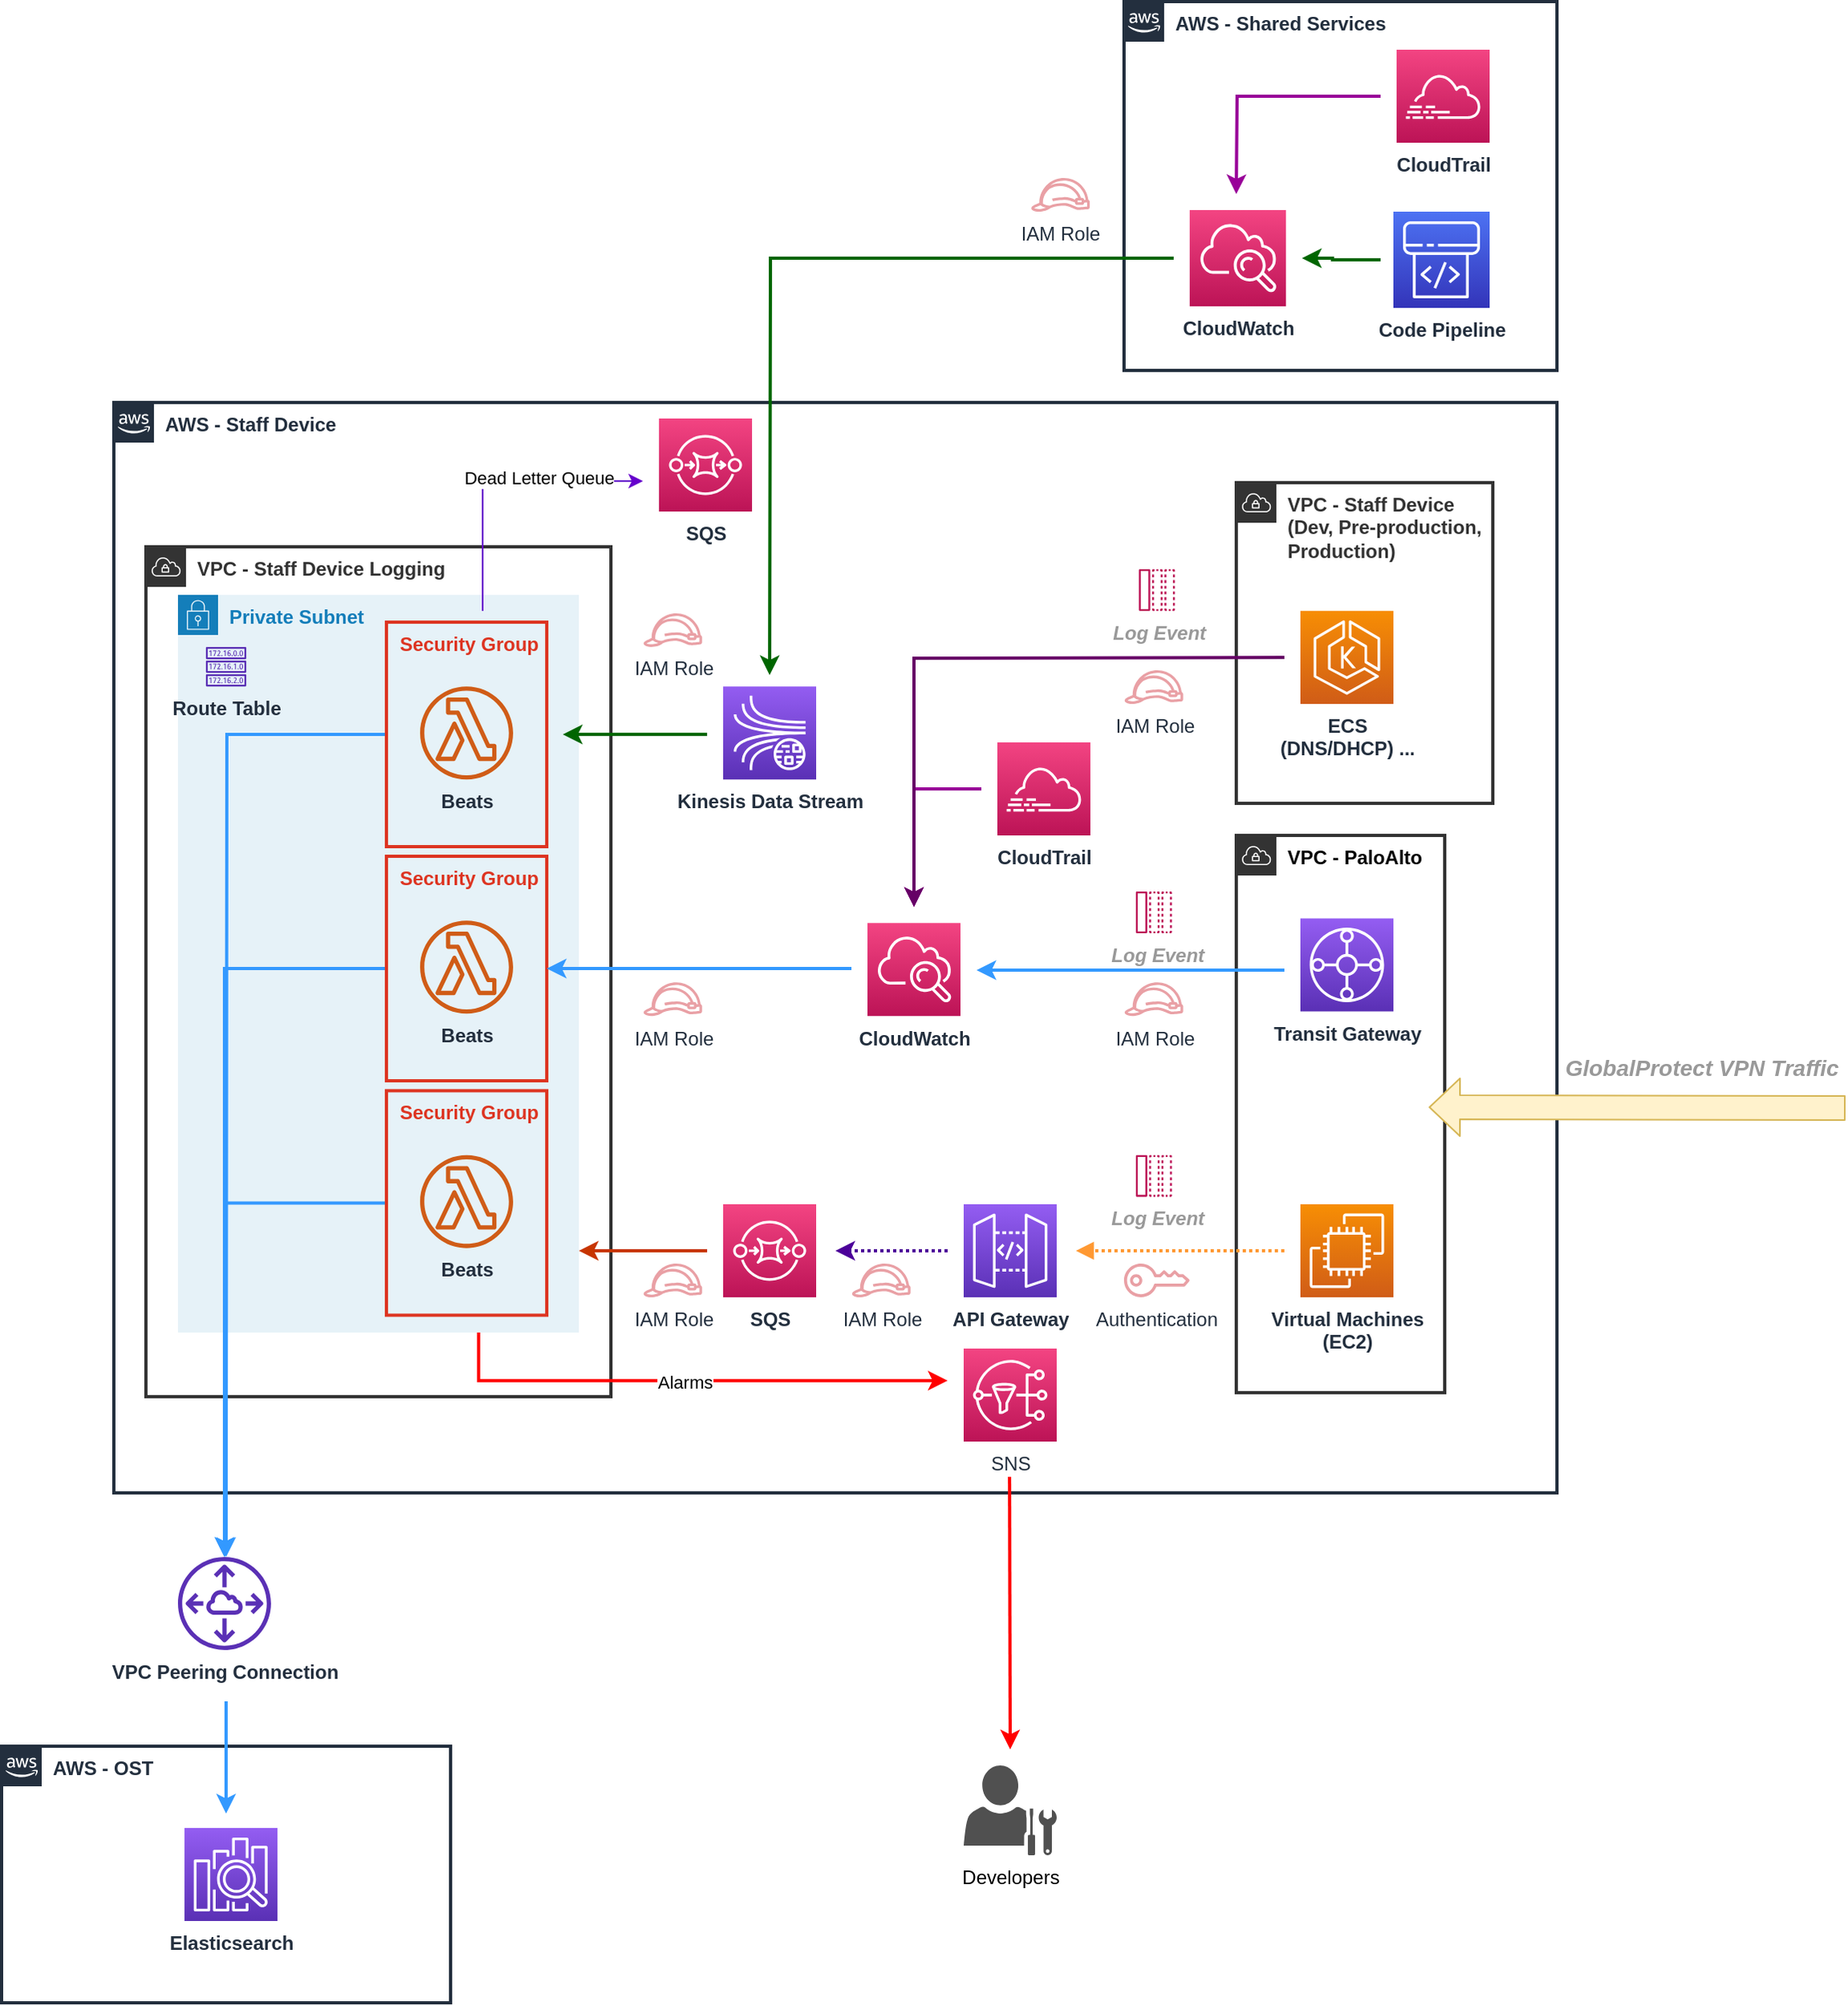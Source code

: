 <mxfile version="13.6.4" type="device"><diagram id="NRtSZhgWgBodxSGUyhXP" name="Page-1"><mxGraphModel dx="2203" dy="1052" grid="1" gridSize="10" guides="1" tooltips="1" connect="1" arrows="1" fold="1" page="1" pageScale="1" pageWidth="827" pageHeight="1169" math="0" shadow="0"><root><mxCell id="0"/><mxCell id="1" parent="0"/><mxCell id="eKwEaE78JRi22LYsaHCT-3" value="AWS - Staff Device" style="points=[[0,0],[0.25,0],[0.5,0],[0.75,0],[1,0],[1,0.25],[1,0.5],[1,0.75],[1,1],[0.75,1],[0.5,1],[0.25,1],[0,1],[0,0.75],[0,0.5],[0,0.25]];outlineConnect=0;gradientColor=none;html=1;whiteSpace=wrap;fontSize=12;fontStyle=1;shape=mxgraph.aws4.group;grIcon=mxgraph.aws4.group_aws_cloud_alt;strokeColor=#232F3E;fillColor=none;verticalAlign=top;align=left;spacingLeft=30;fontColor=#232F3E;dashed=0;movable=1;resizable=1;rotatable=1;deletable=1;editable=1;connectable=1;strokeWidth=2;" parent="1" vertex="1"><mxGeometry x="370" y="280" width="900" height="680" as="geometry"/></mxCell><mxCell id="kFiwfX-1XxJwJBJKoC9Z-38" value="&lt;font color=&quot;#333333&quot; style=&quot;font-size: 12px&quot;&gt;VPC -&amp;nbsp;&lt;/font&gt;&lt;span style=&quot;color: rgb(51 , 51 , 51)&quot;&gt;Staff Device &lt;br&gt;(Dev, Pre-production,&lt;br&gt;&lt;/span&gt;&lt;font color=&quot;#333333&quot; style=&quot;font-size: 12px&quot;&gt;Production)&lt;br&gt;&lt;/font&gt;" style="points=[[0,0],[0.25,0],[0.5,0],[0.75,0],[1,0],[1,0.25],[1,0.5],[1,0.75],[1,1],[0.75,1],[0.5,1],[0.25,1],[0,1],[0,0.75],[0,0.5],[0,0.25]];outlineConnect=0;html=1;whiteSpace=wrap;fontSize=12;fontStyle=1;shape=mxgraph.aws4.group;grIcon=mxgraph.aws4.group_vpc;strokeColor=#333333;fillColor=none;verticalAlign=top;align=left;spacingLeft=30;movable=1;resizable=1;rotatable=1;deletable=1;editable=1;connectable=1;strokeWidth=2;" parent="1" vertex="1"><mxGeometry x="1070" y="330" width="160" height="200" as="geometry"/></mxCell><mxCell id="eKwEaE78JRi22LYsaHCT-2" value="&lt;font color=&quot;#333333&quot; style=&quot;font-size: 12px&quot;&gt;VPC - Staff Device Logging&lt;/font&gt;" style="points=[[0,0],[0.25,0],[0.5,0],[0.75,0],[1,0],[1,0.25],[1,0.5],[1,0.75],[1,1],[0.75,1],[0.5,1],[0.25,1],[0,1],[0,0.75],[0,0.5],[0,0.25]];outlineConnect=0;html=1;whiteSpace=wrap;fontSize=12;fontStyle=1;shape=mxgraph.aws4.group;grIcon=mxgraph.aws4.group_vpc;strokeColor=#333333;fillColor=none;verticalAlign=top;align=left;spacingLeft=30;movable=1;resizable=1;rotatable=1;deletable=1;editable=1;connectable=1;strokeWidth=2;" parent="1" vertex="1"><mxGeometry x="390" y="370" width="290" height="530" as="geometry"/></mxCell><mxCell id="23iqtYvEXh0h0okn1yDZ-1" value="AWS - OST" style="points=[[0,0],[0.25,0],[0.5,0],[0.75,0],[1,0],[1,0.25],[1,0.5],[1,0.75],[1,1],[0.75,1],[0.5,1],[0.25,1],[0,1],[0,0.75],[0,0.5],[0,0.25]];outlineConnect=0;gradientColor=none;html=1;whiteSpace=wrap;fontSize=12;fontStyle=1;shape=mxgraph.aws4.group;grIcon=mxgraph.aws4.group_aws_cloud_alt;strokeColor=#232F3E;fillColor=none;verticalAlign=top;align=left;spacingLeft=30;fontColor=#232F3E;dashed=0;movable=1;resizable=1;rotatable=1;deletable=1;editable=1;connectable=1;perimeterSpacing=10;strokeWidth=2;" parent="1" vertex="1"><mxGeometry x="300" y="1118" width="280" height="160" as="geometry"/></mxCell><mxCell id="D5gY8DTlnT3pzs3dd8p8-2" value="&lt;span style=&quot;background-color: rgb(230 , 242 , 248)&quot;&gt;&lt;b&gt;Private Subnet&lt;/b&gt;&lt;/span&gt;" style="points=[[0,0],[0.25,0],[0.5,0],[0.75,0],[1,0],[1,0.25],[1,0.5],[1,0.75],[1,1],[0.75,1],[0.5,1],[0.25,1],[0,1],[0,0.75],[0,0.5],[0,0.25]];outlineConnect=0;gradientColor=none;html=1;whiteSpace=wrap;fontSize=12;fontStyle=0;shape=mxgraph.aws4.group;grIcon=mxgraph.aws4.group_security_group;grStroke=0;strokeColor=#147eba;fillColor=#E6F2F8;verticalAlign=top;align=left;spacingLeft=30;fontColor=#147EBA;dashed=0;labelBackgroundColor=#E6E6E6;" parent="1" vertex="1"><mxGeometry x="410" y="400" width="250" height="460" as="geometry"/></mxCell><mxCell id="eKwEaE78JRi22LYsaHCT-71" value="VPC - PaloAlto" style="points=[[0,0],[0.25,0],[0.5,0],[0.75,0],[1,0],[1,0.25],[1,0.5],[1,0.75],[1,1],[0.75,1],[0.5,1],[0.25,1],[0,1],[0,0.75],[0,0.5],[0,0.25]];outlineConnect=0;html=1;whiteSpace=wrap;fontSize=12;fontStyle=1;shape=mxgraph.aws4.group;grIcon=mxgraph.aws4.group_vpc;strokeColor=#333333;fillColor=none;verticalAlign=top;align=left;spacingLeft=30;dashed=0;strokeWidth=2;" parent="1" vertex="1"><mxGeometry x="1070" y="550" width="130" height="347.5" as="geometry"/></mxCell><mxCell id="eKwEaE78JRi22LYsaHCT-8" value="API Gateway" style="outlineConnect=0;fontColor=#232F3E;gradientColor=#945DF2;gradientDirection=north;fillColor=#5A30B5;strokeColor=#ffffff;dashed=0;verticalLabelPosition=bottom;verticalAlign=top;align=center;html=1;fontSize=12;fontStyle=1;aspect=fixed;shape=mxgraph.aws4.resourceIcon;resIcon=mxgraph.aws4.api_gateway;perimeterSpacing=10;" parent="1" vertex="1"><mxGeometry x="900" y="780.0" width="58" height="58" as="geometry"/></mxCell><mxCell id="kFiwfX-1XxJwJBJKoC9Z-32" style="edgeStyle=orthogonalEdgeStyle;rounded=0;orthogonalLoop=1;jettySize=auto;html=1;strokeColor=#3399FF;strokeWidth=2;" parent="1" target="zZSmY_LpZYbBXEmu641N-7" edge="1"><mxGeometry relative="1" as="geometry"><mxPoint x="1100" y="634" as="sourcePoint"/><Array as="points"><mxPoint x="970" y="634"/></Array></mxGeometry></mxCell><mxCell id="eKwEaE78JRi22LYsaHCT-66" value="Transit Gateway" style="outlineConnect=0;fontColor=#232F3E;gradientColor=#945DF2;gradientDirection=north;fillColor=#5A30B5;strokeColor=#ffffff;dashed=0;verticalLabelPosition=bottom;verticalAlign=top;align=center;html=1;fontSize=12;fontStyle=1;aspect=fixed;shape=mxgraph.aws4.resourceIcon;resIcon=mxgraph.aws4.transit_gateway;perimeterSpacing=10;" parent="1" vertex="1"><mxGeometry x="1110" y="601.75" width="58" height="58" as="geometry"/></mxCell><mxCell id="kFiwfX-1XxJwJBJKoC9Z-40" style="edgeStyle=orthogonalEdgeStyle;rounded=0;orthogonalLoop=1;jettySize=auto;html=1;strokeColor=#990099;strokeWidth=2;fillColor=#e51400;" parent="1" source="eKwEaE78JRi22LYsaHCT-73" target="zZSmY_LpZYbBXEmu641N-7" edge="1"><mxGeometry relative="1" as="geometry"/></mxCell><mxCell id="eKwEaE78JRi22LYsaHCT-73" value="CloudTrail" style="outlineConnect=0;fontColor=#232F3E;gradientColor=#F34482;gradientDirection=north;fillColor=#BC1356;strokeColor=#ffffff;dashed=0;verticalLabelPosition=bottom;verticalAlign=top;align=center;html=1;fontSize=12;fontStyle=1;aspect=fixed;shape=mxgraph.aws4.resourceIcon;resIcon=mxgraph.aws4.cloudtrail;labelPosition=center;perimeterSpacing=10;" parent="1" vertex="1"><mxGeometry x="921" y="492" width="58" height="58" as="geometry"/></mxCell><mxCell id="kFiwfX-1XxJwJBJKoC9Z-41" style="edgeStyle=orthogonalEdgeStyle;rounded=0;orthogonalLoop=1;jettySize=auto;html=1;strokeColor=#660066;strokeWidth=2;" parent="1" target="zZSmY_LpZYbBXEmu641N-7" edge="1"><mxGeometry relative="1" as="geometry"><mxPoint x="1100" y="439" as="sourcePoint"/></mxGeometry></mxCell><mxCell id="bFc5OtMuc5pOj995s9H4-3" value="ECS&lt;br&gt;(DNS/DHCP) ..." style="outlineConnect=0;fontColor=#232F3E;gradientColor=#F78E04;gradientDirection=north;fillColor=#D05C17;strokeColor=#ffffff;dashed=0;verticalLabelPosition=bottom;verticalAlign=top;align=center;html=1;fontSize=12;fontStyle=1;aspect=fixed;shape=mxgraph.aws4.resourceIcon;resIcon=mxgraph.aws4.eks;labelBackgroundColor=none;perimeterSpacing=5;" parent="1" vertex="1"><mxGeometry x="1110" y="410" width="58" height="58" as="geometry"/></mxCell><mxCell id="kFiwfX-1XxJwJBJKoC9Z-36" style="edgeStyle=orthogonalEdgeStyle;rounded=0;orthogonalLoop=1;jettySize=auto;html=1;strokeColor=#3399FF;strokeWidth=2;" parent="1" source="eKwEaE78JRi22LYsaHCT-44" target="ggrdiUFCVDxUSL6IHgnK-2" edge="1"><mxGeometry relative="1" as="geometry"/></mxCell><mxCell id="eKwEaE78JRi22LYsaHCT-44" value=" Security Group" style="fillColor=none;strokeColor=#DD3522;verticalAlign=top;fontStyle=1;fontColor=#DD3522;align=center;strokeWidth=2;horizontal=1;" parent="1" vertex="1"><mxGeometry x="540" y="563" width="100" height="140" as="geometry"/></mxCell><mxCell id="bFc5OtMuc5pOj995s9H4-20" value="&lt;b&gt;Beats&lt;/b&gt;" style="outlineConnect=0;fontColor=#232F3E;gradientColor=none;fillColor=#D05C17;strokeColor=none;dashed=0;verticalLabelPosition=bottom;verticalAlign=top;align=center;html=1;fontSize=12;fontStyle=0;aspect=fixed;pointerEvents=1;shape=mxgraph.aws4.lambda_function;perimeterSpacing=10;" parent="1" vertex="1"><mxGeometry x="560.996" y="603.108" width="58" height="58" as="geometry"/></mxCell><mxCell id="D5gY8DTlnT3pzs3dd8p8-4" value="&lt;span style=&quot;&quot;&gt;Elasticsearch&lt;/span&gt;" style="outlineConnect=0;fontColor=#232F3E;gradientColor=#945DF2;gradientDirection=north;fillColor=#5A30B5;strokeColor=#ffffff;dashed=0;verticalLabelPosition=bottom;verticalAlign=top;align=center;html=1;fontSize=12;fontStyle=1;aspect=fixed;shape=mxgraph.aws4.resourceIcon;resIcon=mxgraph.aws4.elasticsearch_service;labelBackgroundColor=none;" parent="1" vertex="1"><mxGeometry x="414.05" y="1169" width="58" height="58" as="geometry"/></mxCell><mxCell id="kFiwfX-1XxJwJBJKoC9Z-33" style="edgeStyle=orthogonalEdgeStyle;rounded=0;orthogonalLoop=1;jettySize=auto;html=1;entryX=1;entryY=0.5;entryDx=0;entryDy=0;strokeColor=#3399FF;strokeWidth=2;" parent="1" source="zZSmY_LpZYbBXEmu641N-7" target="eKwEaE78JRi22LYsaHCT-44" edge="1"><mxGeometry relative="1" as="geometry"><Array as="points"><mxPoint x="705" y="634"/></Array></mxGeometry></mxCell><mxCell id="zZSmY_LpZYbBXEmu641N-7" value="&lt;b&gt;CloudWatch&lt;/b&gt;" style="outlineConnect=0;fontColor=#232F3E;gradientColor=#F34482;gradientDirection=north;fillColor=#BC1356;strokeColor=#ffffff;dashed=0;verticalLabelPosition=bottom;verticalAlign=top;align=center;html=1;fontSize=12;fontStyle=0;aspect=fixed;shape=mxgraph.aws4.resourceIcon;resIcon=mxgraph.aws4.cloudwatch;labelBackgroundColor=none;perimeterSpacing=10;" parent="1" vertex="1"><mxGeometry x="840" y="604.59" width="58" height="58" as="geometry"/></mxCell><mxCell id="zZSmY_LpZYbBXEmu641N-8" value="&lt;b&gt;Virtual Machines&lt;br&gt;(EC2)&lt;br&gt;&lt;/b&gt;" style="outlineConnect=0;fontColor=#232F3E;gradientColor=#F78E04;gradientDirection=north;fillColor=#D05C17;strokeColor=#ffffff;dashed=0;verticalLabelPosition=bottom;verticalAlign=top;align=center;html=1;fontSize=12;fontStyle=0;aspect=fixed;shape=mxgraph.aws4.resourceIcon;resIcon=mxgraph.aws4.ec2;labelBackgroundColor=none;perimeterSpacing=10;" parent="1" vertex="1"><mxGeometry x="1110" y="780" width="58" height="58" as="geometry"/></mxCell><mxCell id="zZSmY_LpZYbBXEmu641N-12" style="edgeStyle=orthogonalEdgeStyle;orthogonalLoop=1;jettySize=auto;html=1;strokeColor=#FF9933;strokeWidth=2;fontSize=14;fontColor=#999999;fillColor=#ffe6cc;rounded=0;startArrow=none;startFill=0;endArrow=block;endFill=1;dashed=1;dashPattern=1 1;" parent="1" edge="1"><mxGeometry relative="1" as="geometry"><Array as="points"><mxPoint x="1020" y="809.08"/></Array><mxPoint x="1100" y="809" as="sourcePoint"/><mxPoint x="970" y="809" as="targetPoint"/></mxGeometry></mxCell><mxCell id="zZSmY_LpZYbBXEmu641N-10" value="" style="group" parent="1" vertex="1" connectable="0"><mxGeometry x="1050" y="659.75" width="260" height="0.5" as="geometry"/></mxCell><mxCell id="eKwEaE78JRi22LYsaHCT-82" value="" style="shape=flexArrow;endArrow=classic;html=1;strokeColor=#d6b656;strokeWidth=1;fontSize=14;fontColor=#999999;fillColor=#fff2cc;width=15;labelPosition=right;verticalLabelPosition=bottom;align=left;verticalAlign=top;" parent="zZSmY_LpZYbBXEmu641N-10" edge="1"><mxGeometry width="50" height="50" relative="1" as="geometry"><mxPoint x="400" y="60.25" as="sourcePoint"/><mxPoint x="140" y="59.75" as="targetPoint"/></mxGeometry></mxCell><mxCell id="eKwEaE78JRi22LYsaHCT-83" value="GlobalProtect VPN Traffic" style="edgeLabel;html=1;align=center;verticalAlign=top;resizable=0;points=[];fontSize=14;fontColor=#999999;labelPosition=center;verticalLabelPosition=bottom;fontStyle=3" parent="eKwEaE78JRi22LYsaHCT-82" vertex="1" connectable="0"><mxGeometry x="0.414" y="-1" relative="1" as="geometry"><mxPoint x="94" y="-38.65" as="offset"/></mxGeometry></mxCell><mxCell id="23iqtYvEXh0h0okn1yDZ-3" value="&lt;b&gt;&amp;nbsp;Log Event&lt;/b&gt;" style="outlineConnect=0;fontColor=#999999;gradientColor=none;fillColor=#BC1356;strokeColor=none;dashed=0;verticalLabelPosition=bottom;verticalAlign=top;align=center;html=1;fontSize=12;fontStyle=2;aspect=fixed;pointerEvents=1;shape=mxgraph.aws4.message;labelPosition=center;" parent="1" vertex="1"><mxGeometry x="1005.94" y="585" width="25.34" height="26" as="geometry"/></mxCell><mxCell id="ggrdiUFCVDxUSL6IHgnK-2" value="&lt;b&gt;VPC Peering Connection&lt;/b&gt;" style="outlineConnect=0;fontColor=#232F3E;gradientColor=none;fillColor=#5A30B5;strokeColor=none;dashed=0;verticalLabelPosition=bottom;verticalAlign=top;align=center;html=1;fontSize=12;fontStyle=0;aspect=fixed;pointerEvents=1;shape=mxgraph.aws4.peering;" parent="1" vertex="1"><mxGeometry x="410" y="1000" width="58" height="58" as="geometry"/></mxCell><mxCell id="kFiwfX-1XxJwJBJKoC9Z-8" value="" style="endArrow=classic;html=1;strokeWidth=2;strokeColor=#3399FF;" parent="1" edge="1"><mxGeometry width="50" height="50" relative="1" as="geometry"><mxPoint x="440" y="1090" as="sourcePoint"/><mxPoint x="440" y="1160" as="targetPoint"/></mxGeometry></mxCell><mxCell id="kFiwfX-1XxJwJBJKoC9Z-35" style="edgeStyle=orthogonalEdgeStyle;rounded=0;orthogonalLoop=1;jettySize=auto;html=1;strokeColor=#3399FF;strokeWidth=2;" parent="1" source="kFiwfX-1XxJwJBJKoC9Z-20" target="ggrdiUFCVDxUSL6IHgnK-2" edge="1"><mxGeometry relative="1" as="geometry"/></mxCell><mxCell id="kFiwfX-1XxJwJBJKoC9Z-20" value=" Security Group" style="fillColor=none;strokeColor=#DD3522;verticalAlign=top;fontStyle=1;fontColor=#DD3522;align=center;strokeWidth=2;horizontal=1;" parent="1" vertex="1"><mxGeometry x="540" y="709.21" width="100" height="140" as="geometry"/></mxCell><mxCell id="kFiwfX-1XxJwJBJKoC9Z-21" value="&lt;b&gt;Beats&lt;/b&gt;" style="outlineConnect=0;fontColor=#232F3E;gradientColor=none;fillColor=#D05C17;strokeColor=none;dashed=0;verticalLabelPosition=bottom;verticalAlign=top;align=center;html=1;fontSize=12;fontStyle=0;aspect=fixed;pointerEvents=1;shape=mxgraph.aws4.lambda_function;perimeterSpacing=10;" parent="1" vertex="1"><mxGeometry x="560.996" y="749.318" width="58" height="58" as="geometry"/></mxCell><mxCell id="kFiwfX-1XxJwJBJKoC9Z-25" style="edgeStyle=orthogonalEdgeStyle;rounded=0;orthogonalLoop=1;jettySize=auto;html=1;strokeColor=#C73500;strokeWidth=2;fillColor=#fa6800;" parent="1" edge="1"><mxGeometry relative="1" as="geometry"><mxPoint x="660" y="809.0" as="targetPoint"/><mxPoint x="740" y="809" as="sourcePoint"/></mxGeometry></mxCell><mxCell id="kFiwfX-1XxJwJBJKoC9Z-19" value="SQS" style="outlineConnect=0;fontColor=#232F3E;gradientColor=#F34482;gradientDirection=north;fillColor=#BC1356;strokeColor=#ffffff;dashed=0;verticalLabelPosition=bottom;verticalAlign=top;align=center;html=1;fontSize=12;fontStyle=1;aspect=fixed;shape=mxgraph.aws4.resourceIcon;resIcon=mxgraph.aws4.sqs;" parent="1" vertex="1"><mxGeometry x="750" y="780" width="58" height="58" as="geometry"/></mxCell><mxCell id="kFiwfX-1XxJwJBJKoC9Z-24" style="edgeStyle=orthogonalEdgeStyle;rounded=0;orthogonalLoop=1;jettySize=auto;html=1;fontColor=#FF9933;strokeWidth=2;strokeColor=#4C0099;dashed=1;dashPattern=1 1;fillColor=#fa6800;" parent="1" source="eKwEaE78JRi22LYsaHCT-8" edge="1"><mxGeometry relative="1" as="geometry"><mxPoint x="820" y="809" as="targetPoint"/><mxPoint x="780" y="808.947" as="sourcePoint"/></mxGeometry></mxCell><mxCell id="kFiwfX-1XxJwJBJKoC9Z-37" value="&lt;b&gt;&amp;nbsp;Log Event&lt;/b&gt;" style="outlineConnect=0;fontColor=#999999;gradientColor=none;fillColor=#BC1356;strokeColor=none;dashed=0;verticalLabelPosition=bottom;verticalAlign=top;align=center;html=1;fontSize=12;fontStyle=2;aspect=fixed;pointerEvents=1;shape=mxgraph.aws4.message;labelPosition=center;" parent="1" vertex="1"><mxGeometry x="1005.95" y="749.32" width="25.34" height="26" as="geometry"/></mxCell><mxCell id="kFiwfX-1XxJwJBJKoC9Z-43" value="&lt;b&gt;&amp;nbsp;Log Event&lt;/b&gt;" style="outlineConnect=0;fontColor=#999999;gradientColor=none;fillColor=#BC1356;strokeColor=none;dashed=0;verticalLabelPosition=bottom;verticalAlign=top;align=center;html=1;fontSize=12;fontStyle=2;aspect=fixed;pointerEvents=1;shape=mxgraph.aws4.message;labelPosition=center;" parent="1" vertex="1"><mxGeometry x="1007.81" y="384" width="25.34" height="26" as="geometry"/></mxCell><mxCell id="bCTB_DuY5yDsyvzozc9a-4" value="IAM Role" style="outlineConnect=0;fontColor=#232F3E;gradientColor=none;fillColor=#C7131F;strokeColor=none;dashed=0;verticalLabelPosition=bottom;verticalAlign=top;align=center;html=1;fontSize=12;fontStyle=0;aspect=fixed;pointerEvents=1;shape=mxgraph.aws4.role;opacity=40;" parent="1" vertex="1"><mxGeometry x="830" y="817" width="37.23" height="21" as="geometry"/></mxCell><mxCell id="bCTB_DuY5yDsyvzozc9a-5" value="IAM Role" style="outlineConnect=0;fontColor=#232F3E;gradientColor=none;fillColor=#C7131F;strokeColor=none;dashed=0;verticalLabelPosition=bottom;verticalAlign=top;align=center;html=1;fontSize=12;fontStyle=0;aspect=fixed;pointerEvents=1;shape=mxgraph.aws4.role;opacity=40;" parent="1" vertex="1"><mxGeometry x="1000" y="641.59" width="37.23" height="21" as="geometry"/></mxCell><mxCell id="bCTB_DuY5yDsyvzozc9a-6" value="IAM Role" style="outlineConnect=0;fontColor=#232F3E;gradientColor=none;fillColor=#C7131F;strokeColor=none;dashed=0;verticalLabelPosition=bottom;verticalAlign=top;align=center;html=1;fontSize=12;fontStyle=0;aspect=fixed;pointerEvents=1;shape=mxgraph.aws4.role;opacity=40;" parent="1" vertex="1"><mxGeometry x="1000" y="447" width="37.23" height="21" as="geometry"/></mxCell><mxCell id="bCTB_DuY5yDsyvzozc9a-7" value="IAM Role" style="outlineConnect=0;fontColor=#232F3E;gradientColor=none;fillColor=#C7131F;strokeColor=none;dashed=0;verticalLabelPosition=bottom;verticalAlign=top;align=center;html=1;fontSize=12;fontStyle=0;aspect=fixed;pointerEvents=1;shape=mxgraph.aws4.role;opacity=40;" parent="1" vertex="1"><mxGeometry x="700" y="817" width="37.23" height="21" as="geometry"/></mxCell><mxCell id="bCTB_DuY5yDsyvzozc9a-8" value="Authentication" style="outlineConnect=0;fontColor=#232F3E;gradientColor=none;fillColor=#C7131F;strokeColor=none;dashed=0;verticalLabelPosition=bottom;verticalAlign=top;align=center;html=1;fontSize=12;fontStyle=0;aspect=fixed;pointerEvents=1;shape=mxgraph.aws4.addon;opacity=40;" parent="1" vertex="1"><mxGeometry x="1000" y="817" width="40.95" height="21" as="geometry"/></mxCell><mxCell id="bCTB_DuY5yDsyvzozc9a-11" value="IAM Role" style="outlineConnect=0;fontColor=#232F3E;gradientColor=none;fillColor=#C7131F;strokeColor=none;dashed=0;verticalLabelPosition=bottom;verticalAlign=top;align=center;html=1;fontSize=12;fontStyle=0;aspect=fixed;pointerEvents=1;shape=mxgraph.aws4.role;opacity=40;" parent="1" vertex="1"><mxGeometry x="700" y="641.59" width="37.23" height="21" as="geometry"/></mxCell><mxCell id="FvvHuNG4PcBOVV_9wn_t-1" value="AWS - Shared Services" style="points=[[0,0],[0.25,0],[0.5,0],[0.75,0],[1,0],[1,0.25],[1,0.5],[1,0.75],[1,1],[0.75,1],[0.5,1],[0.25,1],[0,1],[0,0.75],[0,0.5],[0,0.25]];outlineConnect=0;gradientColor=none;html=1;whiteSpace=wrap;fontSize=12;fontStyle=1;shape=mxgraph.aws4.group;grIcon=mxgraph.aws4.group_aws_cloud_alt;strokeColor=#232F3E;fillColor=none;verticalAlign=top;align=left;spacingLeft=30;fontColor=#232F3E;dashed=0;movable=1;resizable=1;rotatable=1;deletable=1;editable=1;connectable=1;strokeWidth=2;" parent="1" vertex="1"><mxGeometry x="1000" y="30" width="270" height="230" as="geometry"/></mxCell><mxCell id="FvvHuNG4PcBOVV_9wn_t-8" style="edgeStyle=orthogonalEdgeStyle;rounded=0;orthogonalLoop=1;jettySize=auto;html=1;strokeColor=#006600;strokeWidth=2;" parent="1" target="FvvHuNG4PcBOVV_9wn_t-4" edge="1"><mxGeometry relative="1" as="geometry"><mxPoint x="1160" y="191" as="sourcePoint"/><Array as="points"><mxPoint x="1130" y="190"/></Array></mxGeometry></mxCell><mxCell id="FvvHuNG4PcBOVV_9wn_t-2" value="&lt;b&gt;Code Pipeline&lt;/b&gt;" style="outlineConnect=0;fontColor=#232F3E;gradientColor=#4D72F3;gradientDirection=north;fillColor=#3334B9;strokeColor=#ffffff;dashed=0;verticalLabelPosition=bottom;verticalAlign=top;align=center;html=1;fontSize=12;fontStyle=0;aspect=fixed;shape=mxgraph.aws4.resourceIcon;resIcon=mxgraph.aws4.codepipeline;" parent="1" vertex="1"><mxGeometry x="1168" y="161" width="60" height="60" as="geometry"/></mxCell><mxCell id="FvvHuNG4PcBOVV_9wn_t-9" style="edgeStyle=orthogonalEdgeStyle;rounded=0;orthogonalLoop=1;jettySize=auto;html=1;strokeColor=#006600;strokeWidth=2;" parent="1" source="FvvHuNG4PcBOVV_9wn_t-4" edge="1"><mxGeometry relative="1" as="geometry"><mxPoint x="1070" y="200" as="sourcePoint"/><mxPoint x="779" y="450" as="targetPoint"/></mxGeometry></mxCell><mxCell id="FvvHuNG4PcBOVV_9wn_t-4" value="&lt;b&gt;CloudWatch&lt;/b&gt;" style="outlineConnect=0;fontColor=#232F3E;gradientColor=#F34482;gradientDirection=north;fillColor=#BC1356;strokeColor=#ffffff;dashed=0;verticalLabelPosition=bottom;verticalAlign=top;align=center;html=1;fontSize=12;fontStyle=0;aspect=fixed;shape=mxgraph.aws4.resourceIcon;resIcon=mxgraph.aws4.cloudwatch;labelBackgroundColor=none;perimeterSpacing=10;" parent="1" vertex="1"><mxGeometry x="1040.95" y="160" width="60" height="60" as="geometry"/></mxCell><mxCell id="FvvHuNG4PcBOVV_9wn_t-11" style="edgeStyle=orthogonalEdgeStyle;rounded=0;orthogonalLoop=1;jettySize=auto;html=1;strokeColor=#3399FF;strokeWidth=2;" parent="1" source="FvvHuNG4PcBOVV_9wn_t-5" edge="1"><mxGeometry relative="1" as="geometry"><mxPoint x="440" y="1000" as="targetPoint"/></mxGeometry></mxCell><mxCell id="OSGSlnrLrFbofi0j3FH8-19" style="edgeStyle=orthogonalEdgeStyle;rounded=0;orthogonalLoop=1;jettySize=auto;html=1;shadow=0;strokeColor=#6600CC;" edge="1" parent="1"><mxGeometry relative="1" as="geometry"><mxPoint x="600" y="410" as="sourcePoint"/><mxPoint x="700" y="329" as="targetPoint"/><Array as="points"><mxPoint x="600" y="329"/></Array></mxGeometry></mxCell><mxCell id="OSGSlnrLrFbofi0j3FH8-20" value="Dead Letter Queue" style="edgeLabel;html=1;align=center;verticalAlign=middle;resizable=0;points=[];" vertex="1" connectable="0" parent="OSGSlnrLrFbofi0j3FH8-19"><mxGeometry x="-0.105" y="-35" relative="1" as="geometry"><mxPoint x="35" y="-37" as="offset"/></mxGeometry></mxCell><mxCell id="FvvHuNG4PcBOVV_9wn_t-5" value=" Security Group" style="fillColor=none;strokeColor=#DD3522;verticalAlign=top;fontStyle=1;fontColor=#DD3522;align=center;strokeWidth=2;horizontal=1;" parent="1" vertex="1"><mxGeometry x="540" y="417" width="100" height="140" as="geometry"/></mxCell><mxCell id="FvvHuNG4PcBOVV_9wn_t-6" value="&lt;b&gt;Beats&lt;/b&gt;" style="outlineConnect=0;fontColor=#232F3E;gradientColor=none;fillColor=#D05C17;strokeColor=none;dashed=0;verticalLabelPosition=bottom;verticalAlign=top;align=center;html=1;fontSize=12;fontStyle=0;aspect=fixed;pointerEvents=1;shape=mxgraph.aws4.lambda_function;perimeterSpacing=10;" parent="1" vertex="1"><mxGeometry x="560.996" y="457.108" width="58" height="58" as="geometry"/></mxCell><mxCell id="FvvHuNG4PcBOVV_9wn_t-10" style="edgeStyle=orthogonalEdgeStyle;rounded=0;orthogonalLoop=1;jettySize=auto;html=1;strokeColor=#006600;strokeWidth=2;" parent="1" edge="1"><mxGeometry relative="1" as="geometry"><mxPoint x="740" y="487" as="sourcePoint"/><mxPoint x="650" y="487" as="targetPoint"/></mxGeometry></mxCell><mxCell id="FvvHuNG4PcBOVV_9wn_t-7" value="&lt;b&gt;Kinesis Data Stream&lt;/b&gt;" style="outlineConnect=0;fontColor=#232F3E;gradientColor=#945DF2;gradientDirection=north;fillColor=#5A30B5;strokeColor=#ffffff;dashed=0;verticalLabelPosition=bottom;verticalAlign=top;align=center;html=1;fontSize=12;fontStyle=0;aspect=fixed;shape=mxgraph.aws4.resourceIcon;resIcon=mxgraph.aws4.kinesis_data_streams;" parent="1" vertex="1"><mxGeometry x="750" y="457.11" width="58" height="58" as="geometry"/></mxCell><mxCell id="xzXCRUANvD2MAK-M5zkJ-4" value="&lt;b&gt;Route Table&lt;/b&gt;" style="outlineConnect=0;fontColor=#232F3E;gradientColor=none;fillColor=#5A30B5;strokeColor=none;dashed=0;verticalLabelPosition=bottom;verticalAlign=top;align=center;html=1;fontSize=12;fontStyle=0;aspect=fixed;pointerEvents=1;shape=mxgraph.aws4.route_table;labelBackgroundColor=none;perimeterSpacing=10;" parent="1" vertex="1"><mxGeometry x="427.35" y="432.45" width="25.31" height="24.66" as="geometry"/></mxCell><mxCell id="FvvHuNG4PcBOVV_9wn_t-14" value="IAM Role" style="outlineConnect=0;fontColor=#232F3E;gradientColor=none;fillColor=#C7131F;strokeColor=none;dashed=0;verticalLabelPosition=bottom;verticalAlign=top;align=center;html=1;fontSize=12;fontStyle=0;aspect=fixed;pointerEvents=1;shape=mxgraph.aws4.role;opacity=40;" parent="1" vertex="1"><mxGeometry x="941.77" y="140" width="37.23" height="21" as="geometry"/></mxCell><mxCell id="FvvHuNG4PcBOVV_9wn_t-15" value="IAM Role" style="outlineConnect=0;fontColor=#232F3E;gradientColor=none;fillColor=#C7131F;strokeColor=none;dashed=0;verticalLabelPosition=bottom;verticalAlign=top;align=center;html=1;fontSize=12;fontStyle=0;aspect=fixed;pointerEvents=1;shape=mxgraph.aws4.role;opacity=40;" parent="1" vertex="1"><mxGeometry x="700" y="411.45" width="37.23" height="21" as="geometry"/></mxCell><mxCell id="OSGSlnrLrFbofi0j3FH8-2" value="Developers&lt;br&gt;" style="pointerEvents=1;shadow=0;dashed=0;html=1;strokeColor=none;fillColor=#505050;labelPosition=center;verticalLabelPosition=bottom;verticalAlign=top;outlineConnect=0;align=center;shape=mxgraph.office.users.administrator;" vertex="1" parent="1"><mxGeometry x="900" y="1130" width="58" height="56" as="geometry"/></mxCell><mxCell id="OSGSlnrLrFbofi0j3FH8-5" value="SNS" style="outlineConnect=0;fontColor=#232F3E;gradientColor=#F34482;gradientDirection=north;fillColor=#BC1356;strokeColor=#ffffff;dashed=0;verticalLabelPosition=bottom;verticalAlign=top;align=center;html=1;fontSize=12;fontStyle=0;aspect=fixed;shape=mxgraph.aws4.resourceIcon;resIcon=mxgraph.aws4.sns;" vertex="1" parent="1"><mxGeometry x="900" y="870" width="58" height="58" as="geometry"/></mxCell><mxCell id="OSGSlnrLrFbofi0j3FH8-10" value="" style="endArrow=classic;html=1;strokeWidth=2;strokeColor=#FF0000;" edge="1" parent="1"><mxGeometry width="50" height="50" relative="1" as="geometry"><mxPoint x="928.6" y="950" as="sourcePoint"/><mxPoint x="929" y="1120" as="targetPoint"/></mxGeometry></mxCell><mxCell id="OSGSlnrLrFbofi0j3FH8-14" style="edgeStyle=orthogonalEdgeStyle;rounded=0;orthogonalLoop=1;jettySize=auto;html=1;strokeColor=#FF0000;strokeWidth=2;exitX=0.75;exitY=1;exitDx=0;exitDy=0;" edge="1" parent="1" source="D5gY8DTlnT3pzs3dd8p8-2"><mxGeometry relative="1" as="geometry"><mxPoint x="820.5" y="880" as="sourcePoint"/><mxPoint x="890" y="890" as="targetPoint"/><Array as="points"><mxPoint x="597" y="890"/></Array></mxGeometry></mxCell><mxCell id="OSGSlnrLrFbofi0j3FH8-15" value="Alarms" style="edgeLabel;html=1;align=center;verticalAlign=middle;resizable=0;points=[];" vertex="1" connectable="0" parent="OSGSlnrLrFbofi0j3FH8-14"><mxGeometry x="-0.016" y="-1" relative="1" as="geometry"><mxPoint as="offset"/></mxGeometry></mxCell><mxCell id="OSGSlnrLrFbofi0j3FH8-17" value="SQS" style="outlineConnect=0;fontColor=#232F3E;gradientColor=#F34482;gradientDirection=north;fillColor=#BC1356;strokeColor=#ffffff;dashed=0;verticalLabelPosition=bottom;verticalAlign=top;align=center;html=1;fontSize=12;fontStyle=1;aspect=fixed;shape=mxgraph.aws4.resourceIcon;resIcon=mxgraph.aws4.sqs;" vertex="1" parent="1"><mxGeometry x="710" y="290" width="58" height="58" as="geometry"/></mxCell><mxCell id="OSGSlnrLrFbofi0j3FH8-22" value="CloudTrail" style="outlineConnect=0;fontColor=#232F3E;gradientColor=#F34482;gradientDirection=north;fillColor=#BC1356;strokeColor=#ffffff;dashed=0;verticalLabelPosition=bottom;verticalAlign=top;align=center;html=1;fontSize=12;fontStyle=1;aspect=fixed;shape=mxgraph.aws4.resourceIcon;resIcon=mxgraph.aws4.cloudtrail;labelPosition=center;perimeterSpacing=10;" vertex="1" parent="1"><mxGeometry x="1170" y="60" width="58" height="58" as="geometry"/></mxCell><mxCell id="OSGSlnrLrFbofi0j3FH8-25" style="edgeStyle=orthogonalEdgeStyle;rounded=0;orthogonalLoop=1;jettySize=auto;html=1;strokeColor=#990099;strokeWidth=2;fillColor=#e51400;" edge="1" parent="1" source="OSGSlnrLrFbofi0j3FH8-22"><mxGeometry relative="1" as="geometry"><mxPoint x="1112" y="86.477" as="sourcePoint"/><mxPoint x="1070" y="150" as="targetPoint"/></mxGeometry></mxCell></root></mxGraphModel></diagram></mxfile>
